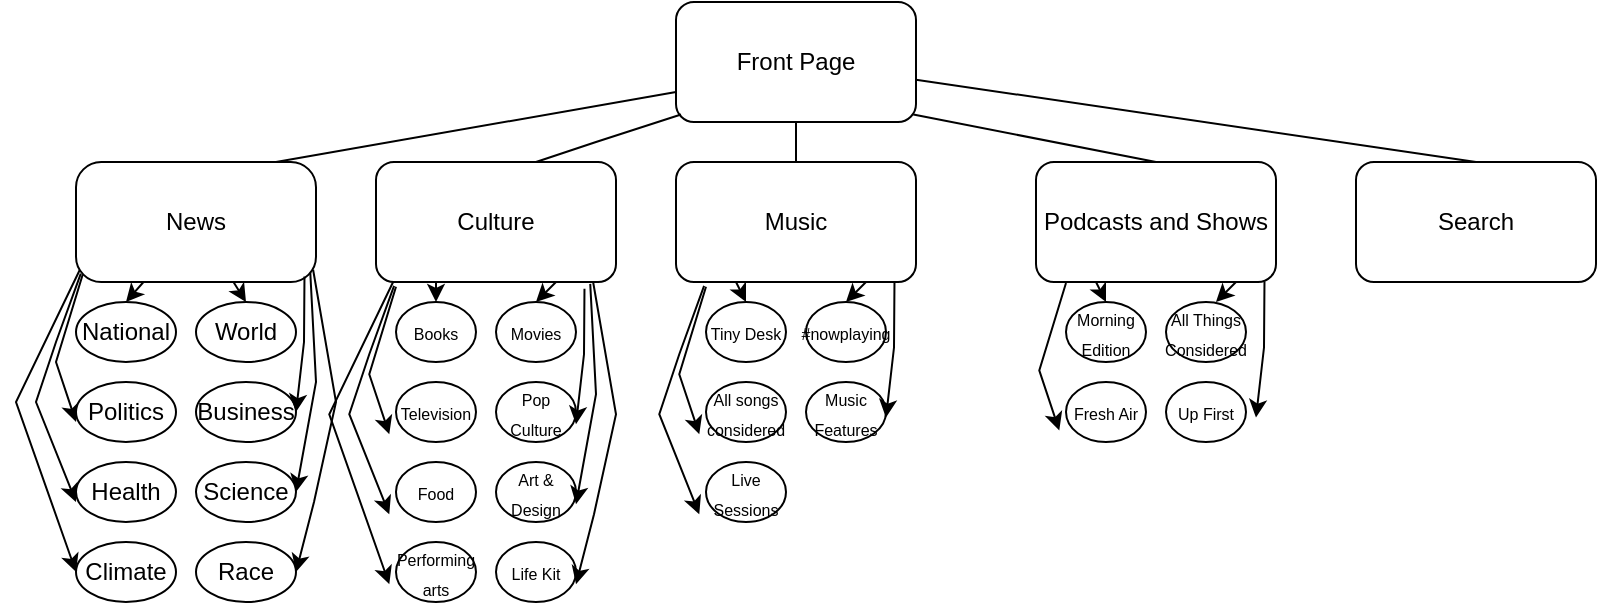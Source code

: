 <mxfile version="20.5.3" type="github">
  <diagram id="i0Xd0dygu2xvrv-u_ZZ6" name="Page-1">
    <mxGraphModel dx="2078" dy="993" grid="1" gridSize="10" guides="1" tooltips="1" connect="1" arrows="1" fold="1" page="1" pageScale="1" pageWidth="850" pageHeight="1100" math="0" shadow="0">
      <root>
        <mxCell id="0" />
        <mxCell id="1" parent="0" />
        <mxCell id="z7UYzFLhJ39N4LHVXeEL-1" value="Front Page" style="rounded=1;whiteSpace=wrap;html=1;" vertex="1" parent="1">
          <mxGeometry x="340" y="40" width="120" height="60" as="geometry" />
        </mxCell>
        <mxCell id="z7UYzFLhJ39N4LHVXeEL-22" style="edgeStyle=none;rounded=0;orthogonalLoop=1;jettySize=auto;html=1;entryX=0.5;entryY=0;entryDx=0;entryDy=0;" edge="1" parent="1" source="z7UYzFLhJ39N4LHVXeEL-2" target="z7UYzFLhJ39N4LHVXeEL-12">
          <mxGeometry relative="1" as="geometry" />
        </mxCell>
        <mxCell id="z7UYzFLhJ39N4LHVXeEL-23" style="edgeStyle=none;rounded=0;orthogonalLoop=1;jettySize=auto;html=1;entryX=0.5;entryY=0;entryDx=0;entryDy=0;" edge="1" parent="1" source="z7UYzFLhJ39N4LHVXeEL-2" target="z7UYzFLhJ39N4LHVXeEL-13">
          <mxGeometry relative="1" as="geometry" />
        </mxCell>
        <mxCell id="z7UYzFLhJ39N4LHVXeEL-24" style="edgeStyle=none;rounded=0;orthogonalLoop=1;jettySize=auto;html=1;exitX=0.028;exitY=0.938;exitDx=0;exitDy=0;entryX=0;entryY=0.667;entryDx=0;entryDy=0;entryPerimeter=0;exitPerimeter=0;" edge="1" parent="1" source="z7UYzFLhJ39N4LHVXeEL-2" target="z7UYzFLhJ39N4LHVXeEL-14">
          <mxGeometry relative="1" as="geometry">
            <Array as="points">
              <mxPoint x="30" y="220" />
            </Array>
          </mxGeometry>
        </mxCell>
        <mxCell id="z7UYzFLhJ39N4LHVXeEL-25" style="edgeStyle=none;rounded=0;orthogonalLoop=1;jettySize=auto;html=1;exitX=0.02;exitY=0.93;exitDx=0;exitDy=0;entryX=0;entryY=0.667;entryDx=0;entryDy=0;entryPerimeter=0;exitPerimeter=0;" edge="1" parent="1" source="z7UYzFLhJ39N4LHVXeEL-2" target="z7UYzFLhJ39N4LHVXeEL-16">
          <mxGeometry relative="1" as="geometry">
            <Array as="points">
              <mxPoint x="30" y="210" />
              <mxPoint x="20" y="240" />
            </Array>
          </mxGeometry>
        </mxCell>
        <mxCell id="z7UYzFLhJ39N4LHVXeEL-30" style="edgeStyle=none;rounded=0;orthogonalLoop=1;jettySize=auto;html=1;exitX=0.976;exitY=0.914;exitDx=0;exitDy=0;entryX=1;entryY=0.5;entryDx=0;entryDy=0;exitPerimeter=0;" edge="1" parent="1" source="z7UYzFLhJ39N4LHVXeEL-2" target="z7UYzFLhJ39N4LHVXeEL-17">
          <mxGeometry relative="1" as="geometry">
            <Array as="points">
              <mxPoint x="160" y="230" />
            </Array>
          </mxGeometry>
        </mxCell>
        <mxCell id="z7UYzFLhJ39N4LHVXeEL-31" style="edgeStyle=none;rounded=0;orthogonalLoop=1;jettySize=auto;html=1;exitX=0.988;exitY=0.898;exitDx=0;exitDy=0;entryX=1;entryY=0.5;entryDx=0;entryDy=0;exitPerimeter=0;" edge="1" parent="1" source="z7UYzFLhJ39N4LHVXeEL-2" target="z7UYzFLhJ39N4LHVXeEL-19">
          <mxGeometry relative="1" as="geometry">
            <Array as="points">
              <mxPoint x="170" y="240" />
              <mxPoint x="159" y="290" />
            </Array>
          </mxGeometry>
        </mxCell>
        <mxCell id="z7UYzFLhJ39N4LHVXeEL-2" value="News" style="rounded=1;whiteSpace=wrap;html=1;arcSize=21;" vertex="1" parent="1">
          <mxGeometry x="40" y="120" width="120" height="60" as="geometry" />
        </mxCell>
        <mxCell id="z7UYzFLhJ39N4LHVXeEL-82" style="edgeStyle=none;rounded=0;orthogonalLoop=1;jettySize=auto;html=1;exitX=0.25;exitY=1;exitDx=0;exitDy=0;entryX=0.5;entryY=0;entryDx=0;entryDy=0;fontSize=8;" edge="1" parent="1" source="z7UYzFLhJ39N4LHVXeEL-3" target="z7UYzFLhJ39N4LHVXeEL-32">
          <mxGeometry relative="1" as="geometry" />
        </mxCell>
        <mxCell id="z7UYzFLhJ39N4LHVXeEL-83" style="edgeStyle=none;rounded=0;orthogonalLoop=1;jettySize=auto;html=1;exitX=0.75;exitY=1;exitDx=0;exitDy=0;entryX=0.5;entryY=0;entryDx=0;entryDy=0;fontSize=8;" edge="1" parent="1">
          <mxGeometry relative="1" as="geometry">
            <mxPoint x="435" y="180" as="sourcePoint" />
            <mxPoint x="425" y="190" as="targetPoint" />
          </mxGeometry>
        </mxCell>
        <mxCell id="z7UYzFLhJ39N4LHVXeEL-91" style="edgeStyle=none;rounded=0;orthogonalLoop=1;jettySize=auto;html=1;exitX=0.75;exitY=1;exitDx=0;exitDy=0;entryX=0.5;entryY=0;entryDx=0;entryDy=0;fontSize=8;" edge="1" parent="1" source="z7UYzFLhJ39N4LHVXeEL-3" target="z7UYzFLhJ39N4LHVXeEL-38">
          <mxGeometry relative="1" as="geometry" />
        </mxCell>
        <mxCell id="z7UYzFLhJ39N4LHVXeEL-3" value="Culture" style="rounded=1;whiteSpace=wrap;html=1;" vertex="1" parent="1">
          <mxGeometry x="190" y="120" width="120" height="60" as="geometry" />
        </mxCell>
        <mxCell id="z7UYzFLhJ39N4LHVXeEL-87" style="edgeStyle=none;rounded=0;orthogonalLoop=1;jettySize=auto;html=1;exitX=0.25;exitY=1;exitDx=0;exitDy=0;entryX=0.5;entryY=0;entryDx=0;entryDy=0;fontSize=8;" edge="1" parent="1" source="z7UYzFLhJ39N4LHVXeEL-4" target="z7UYzFLhJ39N4LHVXeEL-53">
          <mxGeometry relative="1" as="geometry" />
        </mxCell>
        <mxCell id="z7UYzFLhJ39N4LHVXeEL-4" value="Music" style="rounded=1;whiteSpace=wrap;html=1;" vertex="1" parent="1">
          <mxGeometry x="340" y="120" width="120" height="60" as="geometry" />
        </mxCell>
        <mxCell id="z7UYzFLhJ39N4LHVXeEL-96" style="edgeStyle=none;rounded=0;orthogonalLoop=1;jettySize=auto;html=1;exitX=0.25;exitY=1;exitDx=0;exitDy=0;entryX=0.5;entryY=0;entryDx=0;entryDy=0;fontSize=8;" edge="1" parent="1" source="z7UYzFLhJ39N4LHVXeEL-5" target="z7UYzFLhJ39N4LHVXeEL-63">
          <mxGeometry relative="1" as="geometry" />
        </mxCell>
        <mxCell id="z7UYzFLhJ39N4LHVXeEL-5" value="Podcasts and Shows" style="rounded=1;whiteSpace=wrap;html=1;" vertex="1" parent="1">
          <mxGeometry x="520" y="120" width="120" height="60" as="geometry" />
        </mxCell>
        <mxCell id="z7UYzFLhJ39N4LHVXeEL-6" value="Search" style="rounded=1;whiteSpace=wrap;html=1;" vertex="1" parent="1">
          <mxGeometry x="680" y="120" width="120" height="60" as="geometry" />
        </mxCell>
        <mxCell id="z7UYzFLhJ39N4LHVXeEL-7" value="" style="endArrow=none;html=1;rounded=0;entryX=0;entryY=0.75;entryDx=0;entryDy=0;" edge="1" parent="1" target="z7UYzFLhJ39N4LHVXeEL-1">
          <mxGeometry width="50" height="50" relative="1" as="geometry">
            <mxPoint x="140" y="120" as="sourcePoint" />
            <mxPoint x="190" y="70" as="targetPoint" />
          </mxGeometry>
        </mxCell>
        <mxCell id="z7UYzFLhJ39N4LHVXeEL-8" value="" style="endArrow=none;html=1;rounded=0;entryX=0.021;entryY=0.938;entryDx=0;entryDy=0;entryPerimeter=0;" edge="1" parent="1" target="z7UYzFLhJ39N4LHVXeEL-1">
          <mxGeometry width="50" height="50" relative="1" as="geometry">
            <mxPoint x="270" y="120" as="sourcePoint" />
            <mxPoint x="340" y="100" as="targetPoint" />
            <Array as="points">
              <mxPoint x="300" y="110" />
            </Array>
          </mxGeometry>
        </mxCell>
        <mxCell id="z7UYzFLhJ39N4LHVXeEL-9" value="" style="endArrow=none;html=1;rounded=0;exitX=0.5;exitY=0;exitDx=0;exitDy=0;entryX=0.5;entryY=1;entryDx=0;entryDy=0;" edge="1" parent="1" source="z7UYzFLhJ39N4LHVXeEL-4" target="z7UYzFLhJ39N4LHVXeEL-1">
          <mxGeometry width="50" height="50" relative="1" as="geometry">
            <mxPoint x="375" y="140" as="sourcePoint" />
            <mxPoint x="425" y="90" as="targetPoint" />
          </mxGeometry>
        </mxCell>
        <mxCell id="z7UYzFLhJ39N4LHVXeEL-10" value="" style="endArrow=none;html=1;rounded=0;entryX=0.5;entryY=0;entryDx=0;entryDy=0;exitX=0.989;exitY=0.938;exitDx=0;exitDy=0;exitPerimeter=0;" edge="1" parent="1" source="z7UYzFLhJ39N4LHVXeEL-1" target="z7UYzFLhJ39N4LHVXeEL-5">
          <mxGeometry width="50" height="50" relative="1" as="geometry">
            <mxPoint x="500" y="100" as="sourcePoint" />
            <mxPoint x="572.52" y="76.28" as="targetPoint" />
          </mxGeometry>
        </mxCell>
        <mxCell id="z7UYzFLhJ39N4LHVXeEL-11" value="" style="endArrow=none;html=1;rounded=0;entryX=0.5;entryY=0;entryDx=0;entryDy=0;" edge="1" parent="1" source="z7UYzFLhJ39N4LHVXeEL-1" target="z7UYzFLhJ39N4LHVXeEL-6">
          <mxGeometry width="50" height="50" relative="1" as="geometry">
            <mxPoint x="610" y="130" as="sourcePoint" />
            <mxPoint x="660" y="80" as="targetPoint" />
          </mxGeometry>
        </mxCell>
        <mxCell id="z7UYzFLhJ39N4LHVXeEL-12" value="National" style="ellipse;whiteSpace=wrap;html=1;" vertex="1" parent="1">
          <mxGeometry x="40" y="190" width="50" height="30" as="geometry" />
        </mxCell>
        <mxCell id="z7UYzFLhJ39N4LHVXeEL-13" value="World" style="ellipse;whiteSpace=wrap;html=1;" vertex="1" parent="1">
          <mxGeometry x="100" y="190" width="50" height="30" as="geometry" />
        </mxCell>
        <mxCell id="z7UYzFLhJ39N4LHVXeEL-14" value="Politics" style="ellipse;whiteSpace=wrap;html=1;" vertex="1" parent="1">
          <mxGeometry x="40" y="230" width="50" height="30" as="geometry" />
        </mxCell>
        <mxCell id="z7UYzFLhJ39N4LHVXeEL-15" value="Business" style="ellipse;whiteSpace=wrap;html=1;" vertex="1" parent="1">
          <mxGeometry x="100" y="230" width="50" height="30" as="geometry" />
        </mxCell>
        <mxCell id="z7UYzFLhJ39N4LHVXeEL-16" value="Health" style="ellipse;whiteSpace=wrap;html=1;" vertex="1" parent="1">
          <mxGeometry x="40" y="270" width="50" height="30" as="geometry" />
        </mxCell>
        <mxCell id="z7UYzFLhJ39N4LHVXeEL-17" value="Science" style="ellipse;whiteSpace=wrap;html=1;" vertex="1" parent="1">
          <mxGeometry x="100" y="270" width="50" height="30" as="geometry" />
        </mxCell>
        <mxCell id="z7UYzFLhJ39N4LHVXeEL-18" value="Climate" style="ellipse;whiteSpace=wrap;html=1;" vertex="1" parent="1">
          <mxGeometry x="40" y="310" width="50" height="30" as="geometry" />
        </mxCell>
        <mxCell id="z7UYzFLhJ39N4LHVXeEL-19" value="Race" style="ellipse;whiteSpace=wrap;html=1;" vertex="1" parent="1">
          <mxGeometry x="100" y="310" width="50" height="30" as="geometry" />
        </mxCell>
        <mxCell id="z7UYzFLhJ39N4LHVXeEL-28" style="edgeStyle=none;rounded=0;orthogonalLoop=1;jettySize=auto;html=1;entryX=0;entryY=0.5;entryDx=0;entryDy=0;exitX=0.016;exitY=0.898;exitDx=0;exitDy=0;exitPerimeter=0;" edge="1" parent="1" source="z7UYzFLhJ39N4LHVXeEL-2" target="z7UYzFLhJ39N4LHVXeEL-18">
          <mxGeometry relative="1" as="geometry">
            <mxPoint x="40" y="180" as="sourcePoint" />
            <mxPoint x="38" y="330" as="targetPoint" />
            <Array as="points">
              <mxPoint x="10" y="240" />
            </Array>
          </mxGeometry>
        </mxCell>
        <mxCell id="z7UYzFLhJ39N4LHVXeEL-29" style="edgeStyle=none;rounded=0;orthogonalLoop=1;jettySize=auto;html=1;exitX=0.952;exitY=0.954;exitDx=0;exitDy=0;entryX=1;entryY=0.5;entryDx=0;entryDy=0;exitPerimeter=0;" edge="1" parent="1" source="z7UYzFLhJ39N4LHVXeEL-2" target="z7UYzFLhJ39N4LHVXeEL-15">
          <mxGeometry relative="1" as="geometry">
            <mxPoint x="180" y="240" as="sourcePoint" />
            <mxPoint x="176.64" y="313.73" as="targetPoint" />
            <Array as="points">
              <mxPoint x="154" y="210" />
            </Array>
          </mxGeometry>
        </mxCell>
        <mxCell id="z7UYzFLhJ39N4LHVXeEL-32" value="&lt;font style=&quot;font-size: 8px;&quot;&gt;Books&lt;/font&gt;" style="ellipse;whiteSpace=wrap;html=1;" vertex="1" parent="1">
          <mxGeometry x="200" y="190" width="40" height="30" as="geometry" />
        </mxCell>
        <mxCell id="z7UYzFLhJ39N4LHVXeEL-34" style="edgeStyle=none;rounded=0;orthogonalLoop=1;jettySize=auto;html=1;exitX=1;exitY=0.5;exitDx=0;exitDy=0;" edge="1" parent="1" source="z7UYzFLhJ39N4LHVXeEL-12" target="z7UYzFLhJ39N4LHVXeEL-12">
          <mxGeometry relative="1" as="geometry" />
        </mxCell>
        <mxCell id="z7UYzFLhJ39N4LHVXeEL-38" value="&lt;font style=&quot;font-size: 8px;&quot;&gt;Movies&lt;/font&gt;" style="ellipse;whiteSpace=wrap;html=1;" vertex="1" parent="1">
          <mxGeometry x="250" y="190" width="40" height="30" as="geometry" />
        </mxCell>
        <mxCell id="z7UYzFLhJ39N4LHVXeEL-39" value="&lt;font style=&quot;font-size: 8px;&quot;&gt;Television&lt;/font&gt;" style="ellipse;whiteSpace=wrap;html=1;" vertex="1" parent="1">
          <mxGeometry x="200" y="230" width="40" height="30" as="geometry" />
        </mxCell>
        <mxCell id="z7UYzFLhJ39N4LHVXeEL-40" value="&lt;font style=&quot;font-size: 8px;&quot;&gt;Pop Culture&lt;/font&gt;" style="ellipse;whiteSpace=wrap;html=1;" vertex="1" parent="1">
          <mxGeometry x="250" y="230" width="40" height="30" as="geometry" />
        </mxCell>
        <mxCell id="z7UYzFLhJ39N4LHVXeEL-41" value="&lt;font style=&quot;font-size: 8px;&quot;&gt;Food&lt;/font&gt;" style="ellipse;whiteSpace=wrap;html=1;" vertex="1" parent="1">
          <mxGeometry x="200" y="270" width="40" height="30" as="geometry" />
        </mxCell>
        <mxCell id="z7UYzFLhJ39N4LHVXeEL-42" value="&lt;font style=&quot;font-size: 8px;&quot;&gt;Art &amp;amp; Design&lt;/font&gt;" style="ellipse;whiteSpace=wrap;html=1;" vertex="1" parent="1">
          <mxGeometry x="250" y="270" width="40" height="30" as="geometry" />
        </mxCell>
        <mxCell id="z7UYzFLhJ39N4LHVXeEL-43" value="&lt;font style=&quot;font-size: 8px;&quot;&gt;Performing arts&lt;/font&gt;" style="ellipse;whiteSpace=wrap;html=1;" vertex="1" parent="1">
          <mxGeometry x="200" y="310" width="40" height="30" as="geometry" />
        </mxCell>
        <mxCell id="z7UYzFLhJ39N4LHVXeEL-44" value="&lt;font style=&quot;font-size: 8px;&quot;&gt;Life Kit&lt;/font&gt;" style="ellipse;whiteSpace=wrap;html=1;" vertex="1" parent="1">
          <mxGeometry x="250" y="310" width="40" height="30" as="geometry" />
        </mxCell>
        <mxCell id="z7UYzFLhJ39N4LHVXeEL-53" value="&lt;font style=&quot;font-size: 8px;&quot;&gt;Tiny Desk&lt;/font&gt;" style="ellipse;whiteSpace=wrap;html=1;" vertex="1" parent="1">
          <mxGeometry x="355" y="190" width="40" height="30" as="geometry" />
        </mxCell>
        <mxCell id="z7UYzFLhJ39N4LHVXeEL-54" value="&lt;font style=&quot;font-size: 8px;&quot;&gt;#nowplaying&lt;/font&gt;" style="ellipse;whiteSpace=wrap;html=1;" vertex="1" parent="1">
          <mxGeometry x="405" y="190" width="40" height="30" as="geometry" />
        </mxCell>
        <mxCell id="z7UYzFLhJ39N4LHVXeEL-55" value="&lt;font style=&quot;font-size: 8px;&quot;&gt;All songs considered&lt;/font&gt;" style="ellipse;whiteSpace=wrap;html=1;" vertex="1" parent="1">
          <mxGeometry x="355" y="230" width="40" height="30" as="geometry" />
        </mxCell>
        <mxCell id="z7UYzFLhJ39N4LHVXeEL-56" value="&lt;font style=&quot;font-size: 8px;&quot;&gt;Music Features&lt;/font&gt;" style="ellipse;whiteSpace=wrap;html=1;" vertex="1" parent="1">
          <mxGeometry x="405" y="230" width="40" height="30" as="geometry" />
        </mxCell>
        <mxCell id="z7UYzFLhJ39N4LHVXeEL-57" value="&lt;font style=&quot;font-size: 8px;&quot;&gt;Live Sessions&lt;/font&gt;" style="ellipse;whiteSpace=wrap;html=1;" vertex="1" parent="1">
          <mxGeometry x="355" y="270" width="40" height="30" as="geometry" />
        </mxCell>
        <mxCell id="z7UYzFLhJ39N4LHVXeEL-63" value="&lt;span style=&quot;font-size: 8px;&quot;&gt;Morning Edition&lt;/span&gt;" style="ellipse;whiteSpace=wrap;html=1;" vertex="1" parent="1">
          <mxGeometry x="535" y="190" width="40" height="30" as="geometry" />
        </mxCell>
        <mxCell id="z7UYzFLhJ39N4LHVXeEL-64" value="&lt;font style=&quot;font-size: 8px;&quot;&gt;All Things Considered&lt;/font&gt;" style="ellipse;whiteSpace=wrap;html=1;" vertex="1" parent="1">
          <mxGeometry x="585" y="190" width="40" height="30" as="geometry" />
        </mxCell>
        <mxCell id="z7UYzFLhJ39N4LHVXeEL-65" value="&lt;font style=&quot;font-size: 8px;&quot;&gt;Fresh Air&lt;/font&gt;" style="ellipse;whiteSpace=wrap;html=1;" vertex="1" parent="1">
          <mxGeometry x="535" y="230" width="40" height="30" as="geometry" />
        </mxCell>
        <mxCell id="z7UYzFLhJ39N4LHVXeEL-66" value="&lt;font style=&quot;font-size: 8px;&quot;&gt;Up First&lt;/font&gt;" style="ellipse;whiteSpace=wrap;html=1;" vertex="1" parent="1">
          <mxGeometry x="585" y="230" width="40" height="30" as="geometry" />
        </mxCell>
        <mxCell id="z7UYzFLhJ39N4LHVXeEL-76" style="edgeStyle=none;rounded=0;orthogonalLoop=1;jettySize=auto;html=1;exitX=0.028;exitY=0.938;exitDx=0;exitDy=0;entryX=0;entryY=0.667;entryDx=0;entryDy=0;entryPerimeter=0;exitPerimeter=0;" edge="1" parent="1">
          <mxGeometry relative="1" as="geometry">
            <mxPoint x="200" y="182.4" as="sourcePoint" />
            <mxPoint x="196.64" y="256.13" as="targetPoint" />
            <Array as="points">
              <mxPoint x="186.64" y="226.12" />
            </Array>
          </mxGeometry>
        </mxCell>
        <mxCell id="z7UYzFLhJ39N4LHVXeEL-77" style="edgeStyle=none;rounded=0;orthogonalLoop=1;jettySize=auto;html=1;exitX=0.02;exitY=0.93;exitDx=0;exitDy=0;entryX=0;entryY=0.667;entryDx=0;entryDy=0;entryPerimeter=0;exitPerimeter=0;" edge="1" parent="1">
          <mxGeometry relative="1" as="geometry">
            <mxPoint x="199.04" y="181.92" as="sourcePoint" />
            <mxPoint x="196.64" y="296.13" as="targetPoint" />
            <Array as="points">
              <mxPoint x="186.64" y="216.12" />
              <mxPoint x="176.64" y="246.12" />
            </Array>
          </mxGeometry>
        </mxCell>
        <mxCell id="z7UYzFLhJ39N4LHVXeEL-78" style="edgeStyle=none;rounded=0;orthogonalLoop=1;jettySize=auto;html=1;entryX=0;entryY=0.5;entryDx=0;entryDy=0;exitX=0.016;exitY=0.898;exitDx=0;exitDy=0;exitPerimeter=0;" edge="1" parent="1">
          <mxGeometry relative="1" as="geometry">
            <mxPoint x="198.56" y="180.0" as="sourcePoint" />
            <mxPoint x="196.64" y="331.12" as="targetPoint" />
            <Array as="points">
              <mxPoint x="166.64" y="246.12" />
            </Array>
          </mxGeometry>
        </mxCell>
        <mxCell id="z7UYzFLhJ39N4LHVXeEL-81" style="edgeStyle=none;rounded=0;orthogonalLoop=1;jettySize=auto;html=1;exitX=0.952;exitY=0.954;exitDx=0;exitDy=0;entryX=1;entryY=0.5;entryDx=0;entryDy=0;exitPerimeter=0;" edge="1" parent="1">
          <mxGeometry relative="1" as="geometry">
            <mxPoint x="449.24" y="180" as="sourcePoint" />
            <mxPoint x="445" y="247.76" as="targetPoint" />
            <Array as="points">
              <mxPoint x="449" y="212.76" />
            </Array>
          </mxGeometry>
        </mxCell>
        <mxCell id="z7UYzFLhJ39N4LHVXeEL-84" style="edgeStyle=none;rounded=0;orthogonalLoop=1;jettySize=auto;html=1;exitX=0.028;exitY=0.938;exitDx=0;exitDy=0;entryX=0;entryY=0.667;entryDx=0;entryDy=0;entryPerimeter=0;exitPerimeter=0;" edge="1" parent="1">
          <mxGeometry relative="1" as="geometry">
            <mxPoint x="355" y="182.4" as="sourcePoint" />
            <mxPoint x="351.64" y="256.13" as="targetPoint" />
            <Array as="points">
              <mxPoint x="341.64" y="226.12" />
            </Array>
          </mxGeometry>
        </mxCell>
        <mxCell id="z7UYzFLhJ39N4LHVXeEL-85" style="edgeStyle=none;rounded=0;orthogonalLoop=1;jettySize=auto;html=1;exitX=0.02;exitY=0.93;exitDx=0;exitDy=0;entryX=0;entryY=0.667;entryDx=0;entryDy=0;entryPerimeter=0;exitPerimeter=0;" edge="1" parent="1">
          <mxGeometry relative="1" as="geometry">
            <mxPoint x="354.04" y="181.92" as="sourcePoint" />
            <mxPoint x="351.64" y="296.13" as="targetPoint" />
            <Array as="points">
              <mxPoint x="341.64" y="216.12" />
              <mxPoint x="331.64" y="246.12" />
            </Array>
          </mxGeometry>
        </mxCell>
        <mxCell id="z7UYzFLhJ39N4LHVXeEL-88" style="edgeStyle=none;rounded=0;orthogonalLoop=1;jettySize=auto;html=1;exitX=0.976;exitY=0.914;exitDx=0;exitDy=0;entryX=1;entryY=0.5;entryDx=0;entryDy=0;exitPerimeter=0;" edge="1" parent="1">
          <mxGeometry relative="1" as="geometry">
            <mxPoint x="297.12" y="180.96" as="sourcePoint" />
            <mxPoint x="290" y="291.12" as="targetPoint" />
            <Array as="points">
              <mxPoint x="300" y="236.12" />
            </Array>
          </mxGeometry>
        </mxCell>
        <mxCell id="z7UYzFLhJ39N4LHVXeEL-89" style="edgeStyle=none;rounded=0;orthogonalLoop=1;jettySize=auto;html=1;exitX=0.988;exitY=0.898;exitDx=0;exitDy=0;entryX=1;entryY=0.5;entryDx=0;entryDy=0;exitPerimeter=0;" edge="1" parent="1">
          <mxGeometry relative="1" as="geometry">
            <mxPoint x="298.56" y="180" as="sourcePoint" />
            <mxPoint x="290" y="331.12" as="targetPoint" />
            <Array as="points">
              <mxPoint x="310" y="246.12" />
              <mxPoint x="299" y="296.12" />
            </Array>
          </mxGeometry>
        </mxCell>
        <mxCell id="z7UYzFLhJ39N4LHVXeEL-90" style="edgeStyle=none;rounded=0;orthogonalLoop=1;jettySize=auto;html=1;exitX=0.952;exitY=0.954;exitDx=0;exitDy=0;entryX=1;entryY=0.5;entryDx=0;entryDy=0;exitPerimeter=0;" edge="1" parent="1">
          <mxGeometry relative="1" as="geometry">
            <mxPoint x="294.24" y="183.36" as="sourcePoint" />
            <mxPoint x="290" y="251.12" as="targetPoint" />
            <Array as="points">
              <mxPoint x="294" y="216.12" />
            </Array>
          </mxGeometry>
        </mxCell>
        <mxCell id="z7UYzFLhJ39N4LHVXeEL-92" style="edgeStyle=none;rounded=0;orthogonalLoop=1;jettySize=auto;html=1;exitX=0.028;exitY=0.938;exitDx=0;exitDy=0;entryX=0;entryY=0.667;entryDx=0;entryDy=0;entryPerimeter=0;exitPerimeter=0;" edge="1" parent="1">
          <mxGeometry relative="1" as="geometry">
            <mxPoint x="535" y="180.48" as="sourcePoint" />
            <mxPoint x="531.64" y="254.21" as="targetPoint" />
            <Array as="points">
              <mxPoint x="521.64" y="224.2" />
            </Array>
          </mxGeometry>
        </mxCell>
        <mxCell id="z7UYzFLhJ39N4LHVXeEL-94" style="edgeStyle=none;rounded=0;orthogonalLoop=1;jettySize=auto;html=1;exitX=0.75;exitY=1;exitDx=0;exitDy=0;entryX=0.5;entryY=0;entryDx=0;entryDy=0;fontSize=8;" edge="1" parent="1">
          <mxGeometry relative="1" as="geometry">
            <mxPoint x="620" y="180" as="sourcePoint" />
            <mxPoint x="610" y="190" as="targetPoint" />
          </mxGeometry>
        </mxCell>
        <mxCell id="z7UYzFLhJ39N4LHVXeEL-95" style="edgeStyle=none;rounded=0;orthogonalLoop=1;jettySize=auto;html=1;exitX=0.952;exitY=0.954;exitDx=0;exitDy=0;entryX=1;entryY=0.5;entryDx=0;entryDy=0;exitPerimeter=0;" edge="1" parent="1">
          <mxGeometry relative="1" as="geometry">
            <mxPoint x="634.24" y="180" as="sourcePoint" />
            <mxPoint x="630" y="247.76" as="targetPoint" />
            <Array as="points">
              <mxPoint x="634" y="212.76" />
            </Array>
          </mxGeometry>
        </mxCell>
      </root>
    </mxGraphModel>
  </diagram>
</mxfile>
